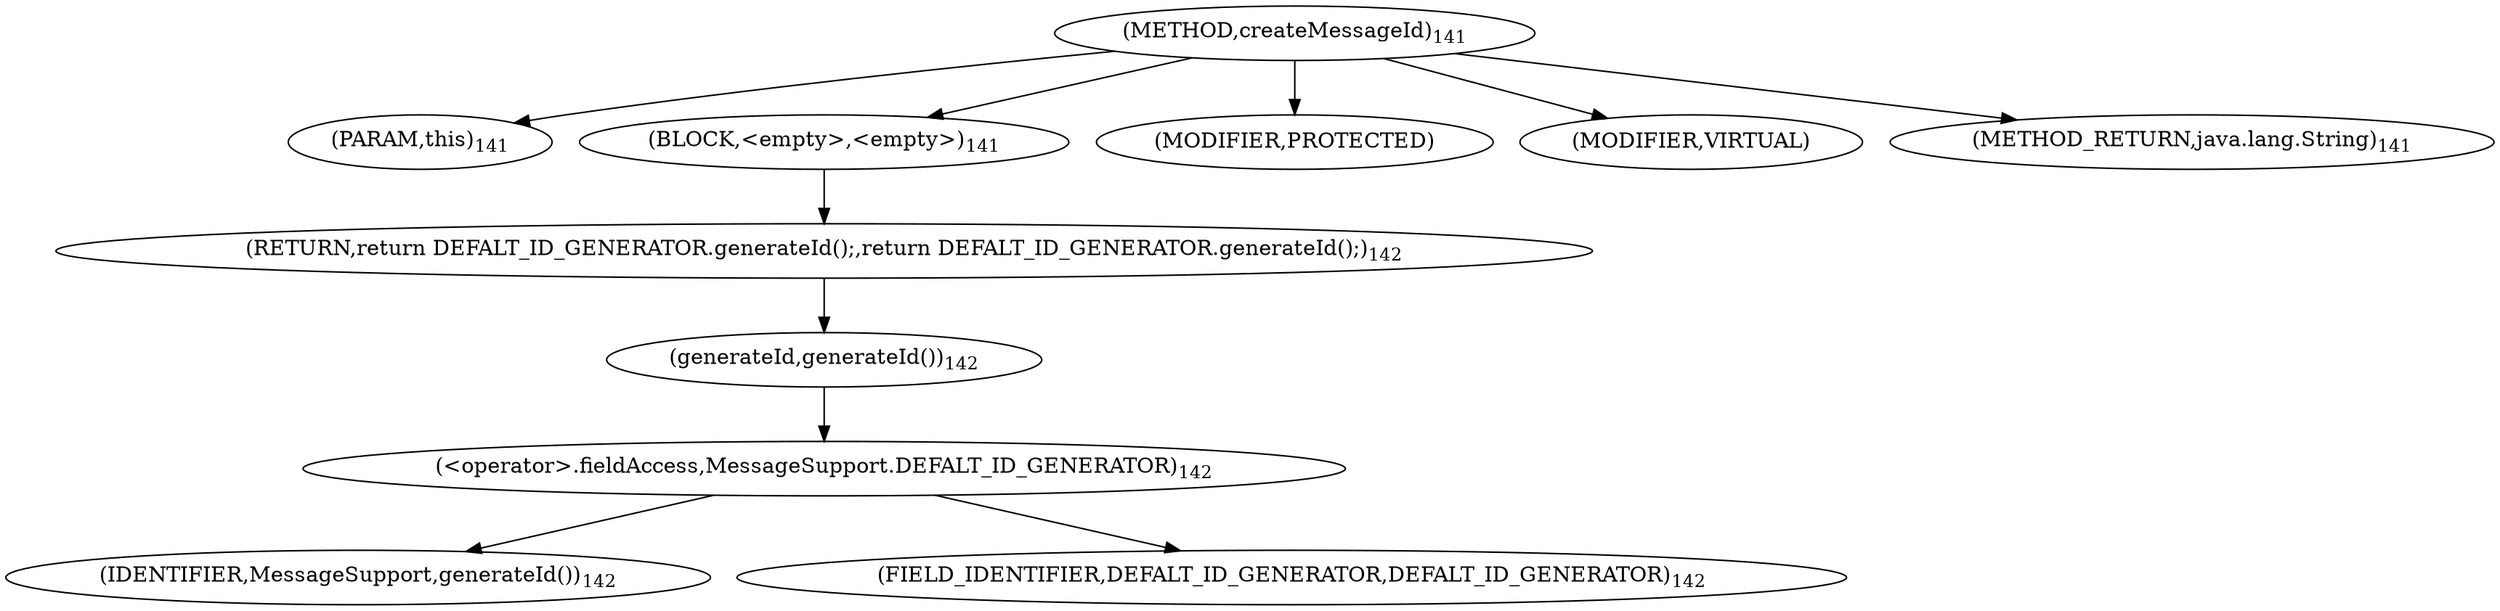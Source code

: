 digraph "createMessageId" {  
"299" [label = <(METHOD,createMessageId)<SUB>141</SUB>> ]
"300" [label = <(PARAM,this)<SUB>141</SUB>> ]
"301" [label = <(BLOCK,&lt;empty&gt;,&lt;empty&gt;)<SUB>141</SUB>> ]
"302" [label = <(RETURN,return DEFALT_ID_GENERATOR.generateId();,return DEFALT_ID_GENERATOR.generateId();)<SUB>142</SUB>> ]
"303" [label = <(generateId,generateId())<SUB>142</SUB>> ]
"304" [label = <(&lt;operator&gt;.fieldAccess,MessageSupport.DEFALT_ID_GENERATOR)<SUB>142</SUB>> ]
"305" [label = <(IDENTIFIER,MessageSupport,generateId())<SUB>142</SUB>> ]
"306" [label = <(FIELD_IDENTIFIER,DEFALT_ID_GENERATOR,DEFALT_ID_GENERATOR)<SUB>142</SUB>> ]
"307" [label = <(MODIFIER,PROTECTED)> ]
"308" [label = <(MODIFIER,VIRTUAL)> ]
"309" [label = <(METHOD_RETURN,java.lang.String)<SUB>141</SUB>> ]
  "299" -> "300" 
  "299" -> "301" 
  "299" -> "307" 
  "299" -> "308" 
  "299" -> "309" 
  "301" -> "302" 
  "302" -> "303" 
  "303" -> "304" 
  "304" -> "305" 
  "304" -> "306" 
}
